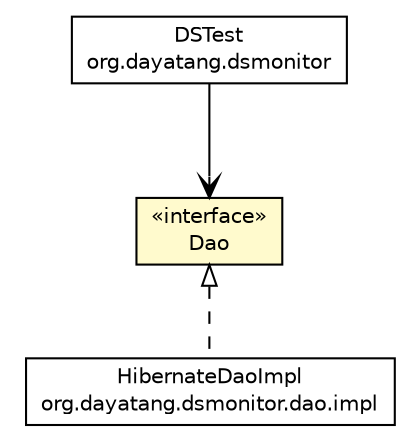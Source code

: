 #!/usr/local/bin/dot
#
# Class diagram 
# Generated by UMLGraph version R5_6_6-8-g8d7759 (http://www.umlgraph.org/)
#

digraph G {
	edge [fontname="Helvetica",fontsize=10,labelfontname="Helvetica",labelfontsize=10];
	node [fontname="Helvetica",fontsize=10,shape=plaintext];
	nodesep=0.25;
	ranksep=0.5;
	// org.dayatang.dsmonitor.dao.Dao
	c44 [label=<<table title="org.dayatang.dsmonitor.dao.Dao" border="0" cellborder="1" cellspacing="0" cellpadding="2" port="p" bgcolor="lemonChiffon" href="./Dao.html">
		<tr><td><table border="0" cellspacing="0" cellpadding="1">
<tr><td align="center" balign="center"> &#171;interface&#187; </td></tr>
<tr><td align="center" balign="center"> Dao </td></tr>
		</table></td></tr>
		</table>>, URL="./Dao.html", fontname="Helvetica", fontcolor="black", fontsize=10.0];
	// org.dayatang.dsmonitor.dao.impl.HibernateDaoImpl
	c45 [label=<<table title="org.dayatang.dsmonitor.dao.impl.HibernateDaoImpl" border="0" cellborder="1" cellspacing="0" cellpadding="2" port="p" href="./impl/HibernateDaoImpl.html">
		<tr><td><table border="0" cellspacing="0" cellpadding="1">
<tr><td align="center" balign="center"> HibernateDaoImpl </td></tr>
<tr><td align="center" balign="center"> org.dayatang.dsmonitor.dao.impl </td></tr>
		</table></td></tr>
		</table>>, URL="./impl/HibernateDaoImpl.html", fontname="Helvetica", fontcolor="black", fontsize=10.0];
	// org.dayatang.dsmonitor.DSTest
	c47 [label=<<table title="org.dayatang.dsmonitor.DSTest" border="0" cellborder="1" cellspacing="0" cellpadding="2" port="p" href="../DSTest.html">
		<tr><td><table border="0" cellspacing="0" cellpadding="1">
<tr><td align="center" balign="center"> DSTest </td></tr>
<tr><td align="center" balign="center"> org.dayatang.dsmonitor </td></tr>
		</table></td></tr>
		</table>>, URL="../DSTest.html", fontname="Helvetica", fontcolor="black", fontsize=10.0];
	//org.dayatang.dsmonitor.dao.impl.HibernateDaoImpl implements org.dayatang.dsmonitor.dao.Dao
	c44:p -> c45:p [dir=back,arrowtail=empty,style=dashed];
	// org.dayatang.dsmonitor.DSTest NAVASSOC org.dayatang.dsmonitor.dao.Dao
	c47:p -> c44:p [taillabel="", label=" "headlabel="", fontname="Helvetica", fontcolor="black", fontsize=10.0, color="black", arrowhead=open];
}

